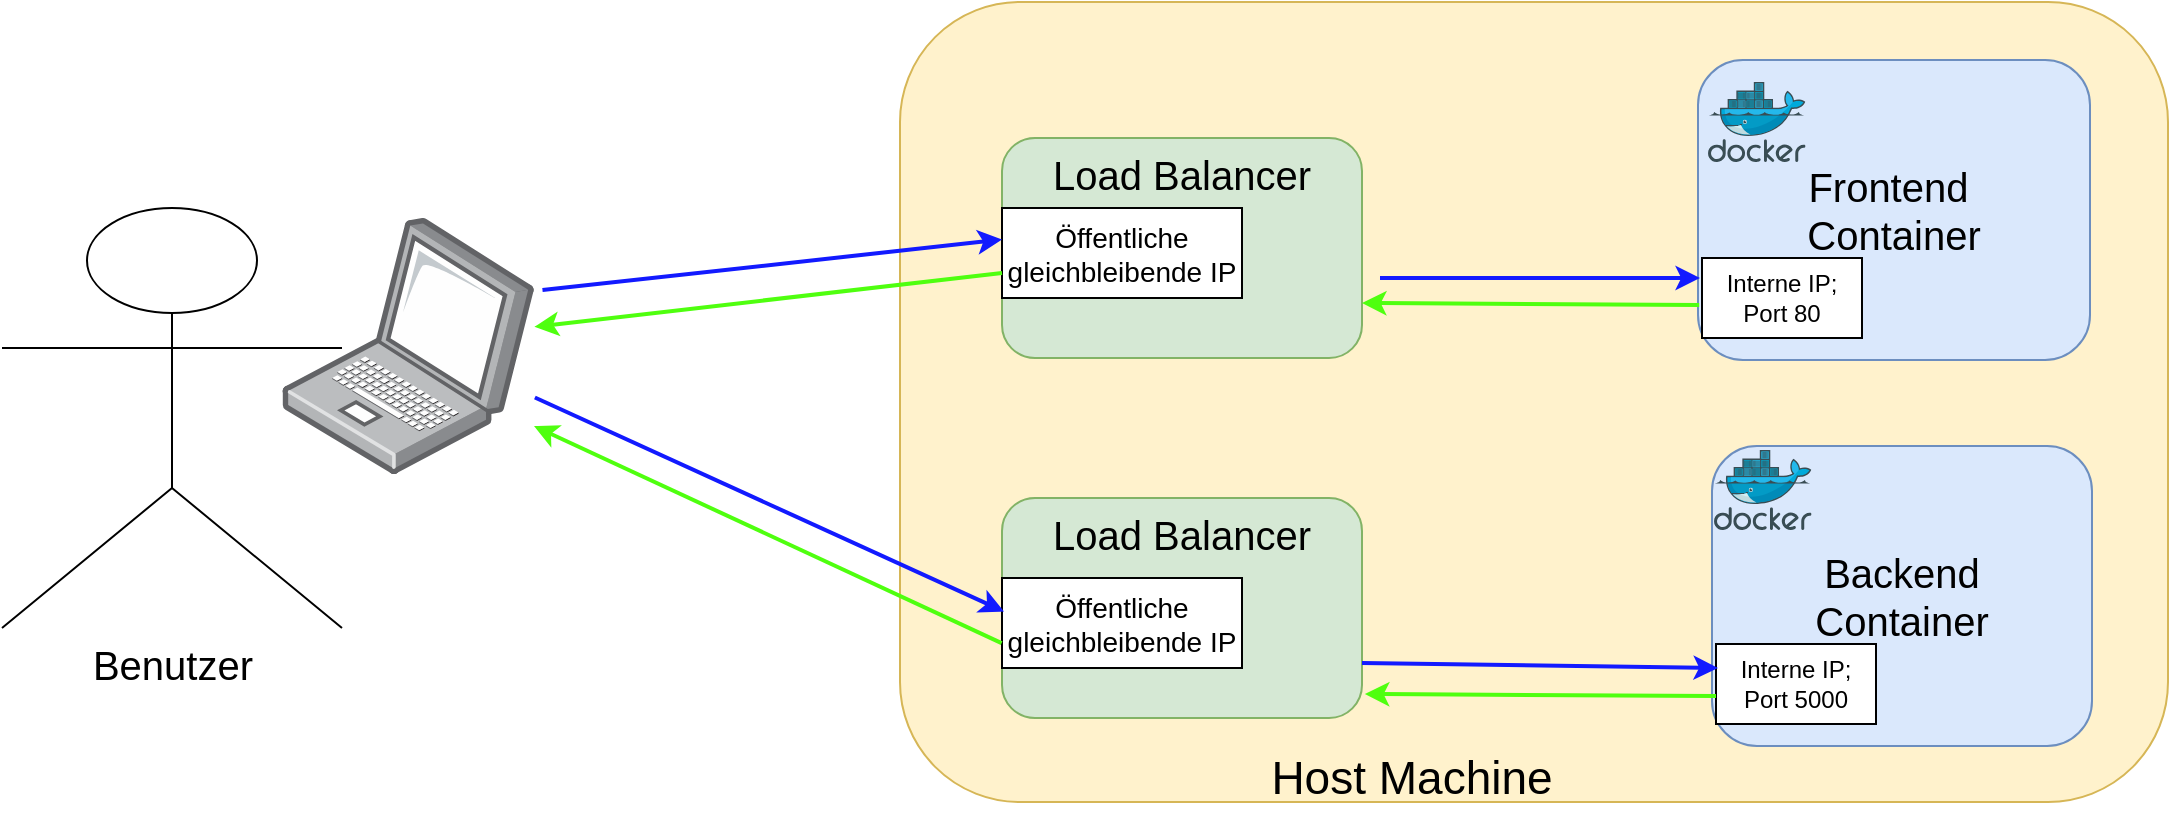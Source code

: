 <mxfile version="23.1.5" type="device">
  <diagram name="Seite-1" id="KFLRmqthXaXqA-J-lfMR">
    <mxGraphModel dx="1907" dy="633" grid="1" gridSize="10" guides="1" tooltips="1" connect="1" arrows="1" fold="1" page="1" pageScale="1" pageWidth="827" pageHeight="1169" math="0" shadow="0">
      <root>
        <mxCell id="0" />
        <mxCell id="1" parent="0" />
        <mxCell id="sD5H2jJyHX0ZG4a1YhvJ-6" value="" style="rounded=1;whiteSpace=wrap;html=1;fillColor=#fff2cc;strokeColor=#d6b656;" vertex="1" parent="1">
          <mxGeometry x="159" y="12" width="634" height="400" as="geometry" />
        </mxCell>
        <mxCell id="sD5H2jJyHX0ZG4a1YhvJ-1" value="&lt;font style=&quot;font-size: 20px;&quot;&gt;Backend&lt;br&gt;Container&lt;/font&gt;" style="rounded=1;whiteSpace=wrap;html=1;fillColor=#dae8fc;strokeColor=#6c8ebf;" vertex="1" parent="1">
          <mxGeometry x="565" y="234" width="190" height="150" as="geometry" />
        </mxCell>
        <mxCell id="sD5H2jJyHX0ZG4a1YhvJ-2" value="&lt;font style=&quot;font-size: 20px;&quot;&gt;Frontend&amp;nbsp;&lt;br&gt;Container&lt;br&gt;&lt;/font&gt;" style="rounded=1;whiteSpace=wrap;html=1;fillColor=#dae8fc;strokeColor=#6c8ebf;" vertex="1" parent="1">
          <mxGeometry x="558" y="41" width="196" height="150" as="geometry" />
        </mxCell>
        <mxCell id="sD5H2jJyHX0ZG4a1YhvJ-4" value="" style="image;sketch=0;aspect=fixed;html=1;points=[];align=center;fontSize=12;image=img/lib/mscae/Docker.svg;" vertex="1" parent="1">
          <mxGeometry x="563" y="52" width="48.79" height="40" as="geometry" />
        </mxCell>
        <mxCell id="sD5H2jJyHX0ZG4a1YhvJ-5" value="" style="image;sketch=0;aspect=fixed;html=1;points=[];align=center;fontSize=12;image=img/lib/mscae/Docker.svg;" vertex="1" parent="1">
          <mxGeometry x="566" y="236" width="48.79" height="40" as="geometry" />
        </mxCell>
        <mxCell id="sD5H2jJyHX0ZG4a1YhvJ-7" value="&lt;font style=&quot;font-size: 23px;&quot;&gt;Host Machine&lt;/font&gt;" style="text;html=1;align=center;verticalAlign=middle;whiteSpace=wrap;rounded=0;" vertex="1" parent="1">
          <mxGeometry x="320" y="380" width="190" height="40" as="geometry" />
        </mxCell>
        <mxCell id="sD5H2jJyHX0ZG4a1YhvJ-9" value="&lt;font style=&quot;font-size: 20px;&quot;&gt;Load Balancer&lt;/font&gt;" style="rounded=1;whiteSpace=wrap;html=1;fillColor=#d5e8d4;strokeColor=#82b366;verticalAlign=top;" vertex="1" parent="1">
          <mxGeometry x="210" y="260" width="180" height="110" as="geometry" />
        </mxCell>
        <mxCell id="sD5H2jJyHX0ZG4a1YhvJ-10" value="&lt;font style=&quot;font-size: 20px;&quot;&gt;Load Balancer&lt;/font&gt;" style="rounded=1;whiteSpace=wrap;html=1;fillColor=#d5e8d4;strokeColor=#82b366;verticalAlign=top;" vertex="1" parent="1">
          <mxGeometry x="210" y="80" width="180" height="110" as="geometry" />
        </mxCell>
        <mxCell id="sD5H2jJyHX0ZG4a1YhvJ-11" value="Interne IP; Port 80" style="rounded=0;whiteSpace=wrap;html=1;" vertex="1" parent="1">
          <mxGeometry x="560" y="140" width="80" height="40" as="geometry" />
        </mxCell>
        <mxCell id="sD5H2jJyHX0ZG4a1YhvJ-14" value="&lt;font style=&quot;font-size: 20px;&quot;&gt;Benutzer&lt;/font&gt;" style="shape=umlActor;verticalLabelPosition=bottom;verticalAlign=top;html=1;outlineConnect=0;" vertex="1" parent="1">
          <mxGeometry x="-290" y="115" width="170" height="210" as="geometry" />
        </mxCell>
        <mxCell id="sD5H2jJyHX0ZG4a1YhvJ-20" value="" style="image;points=[];aspect=fixed;html=1;align=center;shadow=0;dashed=0;image=img/lib/allied_telesis/computer_and_terminals/Laptop.svg;" vertex="1" parent="1">
          <mxGeometry x="-150" y="120" width="126.2" height="128" as="geometry" />
        </mxCell>
        <mxCell id="sD5H2jJyHX0ZG4a1YhvJ-23" value="Öffentliche gleichbleibende IP" style="rounded=0;whiteSpace=wrap;html=1;fontSize=14;" vertex="1" parent="1">
          <mxGeometry x="210" y="115" width="120" height="45" as="geometry" />
        </mxCell>
        <mxCell id="sD5H2jJyHX0ZG4a1YhvJ-25" value="Öffentliche gleichbleibende IP" style="rounded=0;whiteSpace=wrap;html=1;fontSize=14;" vertex="1" parent="1">
          <mxGeometry x="210" y="300" width="120" height="45" as="geometry" />
        </mxCell>
        <mxCell id="sD5H2jJyHX0ZG4a1YhvJ-26" value="" style="endArrow=classic;html=1;rounded=0;exitX=0.994;exitY=0.834;exitDx=0;exitDy=0;exitPerimeter=0;entryX=0;entryY=0.75;entryDx=0;entryDy=0;fontSize=12;strokeWidth=2;strokeColor=#121AFF;" edge="1" parent="1">
          <mxGeometry width="50" height="50" relative="1" as="geometry">
            <mxPoint x="-23.557" y="209.752" as="sourcePoint" />
            <mxPoint x="211" y="316.75" as="targetPoint" />
          </mxGeometry>
        </mxCell>
        <mxCell id="sD5H2jJyHX0ZG4a1YhvJ-27" value="" style="endArrow=classic;html=1;rounded=0;exitX=1.032;exitY=0.422;exitDx=0;exitDy=0;exitPerimeter=0;entryX=0;entryY=0.75;entryDx=0;entryDy=0;fontSize=12;strokeWidth=2;strokeColor=#121AFF;" edge="1" parent="1">
          <mxGeometry width="50" height="50" relative="1" as="geometry">
            <mxPoint x="-19.762" y="156.016" as="sourcePoint" />
            <mxPoint x="210" y="130.75" as="targetPoint" />
          </mxGeometry>
        </mxCell>
        <mxCell id="sD5H2jJyHX0ZG4a1YhvJ-29" value="" style="endArrow=classic;html=1;rounded=0;entryX=1;entryY=0.734;entryDx=0;entryDy=0;entryPerimeter=0;exitX=0;exitY=0.5;exitDx=0;exitDy=0;strokeColor=#4FFF0F;strokeWidth=2;" edge="1" parent="1">
          <mxGeometry width="50" height="50" relative="1" as="geometry">
            <mxPoint x="209.8" y="332.55" as="sourcePoint" />
            <mxPoint x="-24.0" y="224.002" as="targetPoint" />
          </mxGeometry>
        </mxCell>
        <mxCell id="sD5H2jJyHX0ZG4a1YhvJ-30" value="" style="endArrow=classic;html=1;rounded=0;entryX=1;entryY=0.347;entryDx=0;entryDy=0;entryPerimeter=0;exitX=0;exitY=0.5;exitDx=0;exitDy=0;strokeColor=#4FFF0F;strokeWidth=2;" edge="1" parent="1">
          <mxGeometry width="50" height="50" relative="1" as="geometry">
            <mxPoint x="210" y="147.5" as="sourcePoint" />
            <mxPoint x="-23.8" y="174.416" as="targetPoint" />
          </mxGeometry>
        </mxCell>
        <mxCell id="sD5H2jJyHX0ZG4a1YhvJ-32" value="Interne IP; Port 5000" style="rounded=0;whiteSpace=wrap;html=1;" vertex="1" parent="1">
          <mxGeometry x="567" y="333" width="80" height="40" as="geometry" />
        </mxCell>
        <mxCell id="sD5H2jJyHX0ZG4a1YhvJ-33" value="" style="endArrow=classic;html=1;rounded=0;entryX=1;entryY=0.75;entryDx=0;entryDy=0;exitX=0.003;exitY=0.817;exitDx=0;exitDy=0;exitPerimeter=0;strokeColor=#4FFF0F;strokeWidth=2;" edge="1" parent="1" source="sD5H2jJyHX0ZG4a1YhvJ-2" target="sD5H2jJyHX0ZG4a1YhvJ-10">
          <mxGeometry width="50" height="50" relative="1" as="geometry">
            <mxPoint x="470" y="230" as="sourcePoint" />
            <mxPoint x="520" y="180" as="targetPoint" />
          </mxGeometry>
        </mxCell>
        <mxCell id="sD5H2jJyHX0ZG4a1YhvJ-34" value="" style="endArrow=classic;html=1;rounded=0;entryX=0;entryY=0.25;entryDx=0;entryDy=0;fontSize=12;strokeWidth=2;strokeColor=#121AFF;" edge="1" parent="1">
          <mxGeometry width="50" height="50" relative="1" as="geometry">
            <mxPoint x="399" y="150" as="sourcePoint" />
            <mxPoint x="559" y="150" as="targetPoint" />
          </mxGeometry>
        </mxCell>
        <mxCell id="sD5H2jJyHX0ZG4a1YhvJ-35" value="" style="endArrow=classic;html=1;rounded=0;entryX=1.008;entryY=0.891;entryDx=0;entryDy=0;exitX=0.003;exitY=0.817;exitDx=0;exitDy=0;exitPerimeter=0;entryPerimeter=0;strokeColor=#4FFF0F;strokeWidth=2;" edge="1" parent="1" target="sD5H2jJyHX0ZG4a1YhvJ-9">
          <mxGeometry width="50" height="50" relative="1" as="geometry">
            <mxPoint x="567" y="359" as="sourcePoint" />
            <mxPoint x="398" y="358" as="targetPoint" />
          </mxGeometry>
        </mxCell>
        <mxCell id="sD5H2jJyHX0ZG4a1YhvJ-36" value="" style="endArrow=classic;html=1;rounded=0;entryX=0;entryY=0.25;entryDx=0;entryDy=0;exitX=1;exitY=0.75;exitDx=0;exitDy=0;fontSize=12;strokeWidth=2;strokeColor=#121AFF;" edge="1" parent="1" source="sD5H2jJyHX0ZG4a1YhvJ-9">
          <mxGeometry width="50" height="50" relative="1" as="geometry">
            <mxPoint x="390" y="358" as="sourcePoint" />
            <mxPoint x="568" y="345" as="targetPoint" />
          </mxGeometry>
        </mxCell>
      </root>
    </mxGraphModel>
  </diagram>
</mxfile>
